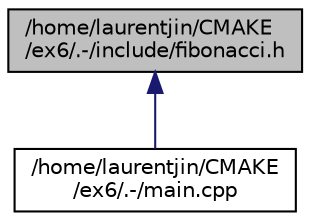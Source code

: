 digraph "/home/laurentjin/CMAKE/ex6/.-/include/fibonacci.h"
{
  edge [fontname="Helvetica",fontsize="10",labelfontname="Helvetica",labelfontsize="10"];
  node [fontname="Helvetica",fontsize="10",shape=record];
  Node1 [label="/home/laurentjin/CMAKE\l/ex6/.-/include/fibonacci.h",height=0.2,width=0.4,color="black", fillcolor="grey75", style="filled", fontcolor="black"];
  Node1 -> Node2 [dir="back",color="midnightblue",fontsize="10",style="solid"];
  Node2 [label="/home/laurentjin/CMAKE\l/ex6/.-/main.cpp",height=0.2,width=0.4,color="black", fillcolor="white", style="filled",URL="$df/d0a/main_8cpp.html",tooltip="Point d&#39;entrée principal du programme. "];
}
